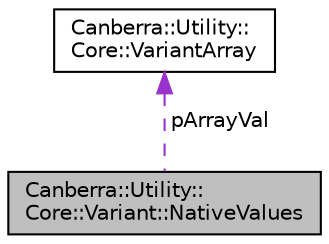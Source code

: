 digraph "Canberra::Utility::Core::Variant::NativeValues"
{
  edge [fontname="Helvetica",fontsize="10",labelfontname="Helvetica",labelfontsize="10"];
  node [fontname="Helvetica",fontsize="10",shape=record];
  Node6 [label="Canberra::Utility::\lCore::Variant::NativeValues",height=0.2,width=0.4,color="black", fillcolor="grey75", style="filled", fontcolor="black"];
  Node7 -> Node6 [dir="back",color="darkorchid3",fontsize="10",style="dashed",label=" pArrayVal" ];
  Node7 [label="Canberra::Utility::\lCore::VariantArray",height=0.2,width=0.4,color="black", fillcolor="white", style="filled",URL="$dd/dee/class_canberra_1_1_utility_1_1_core_1_1_variant_array.html"];
}
